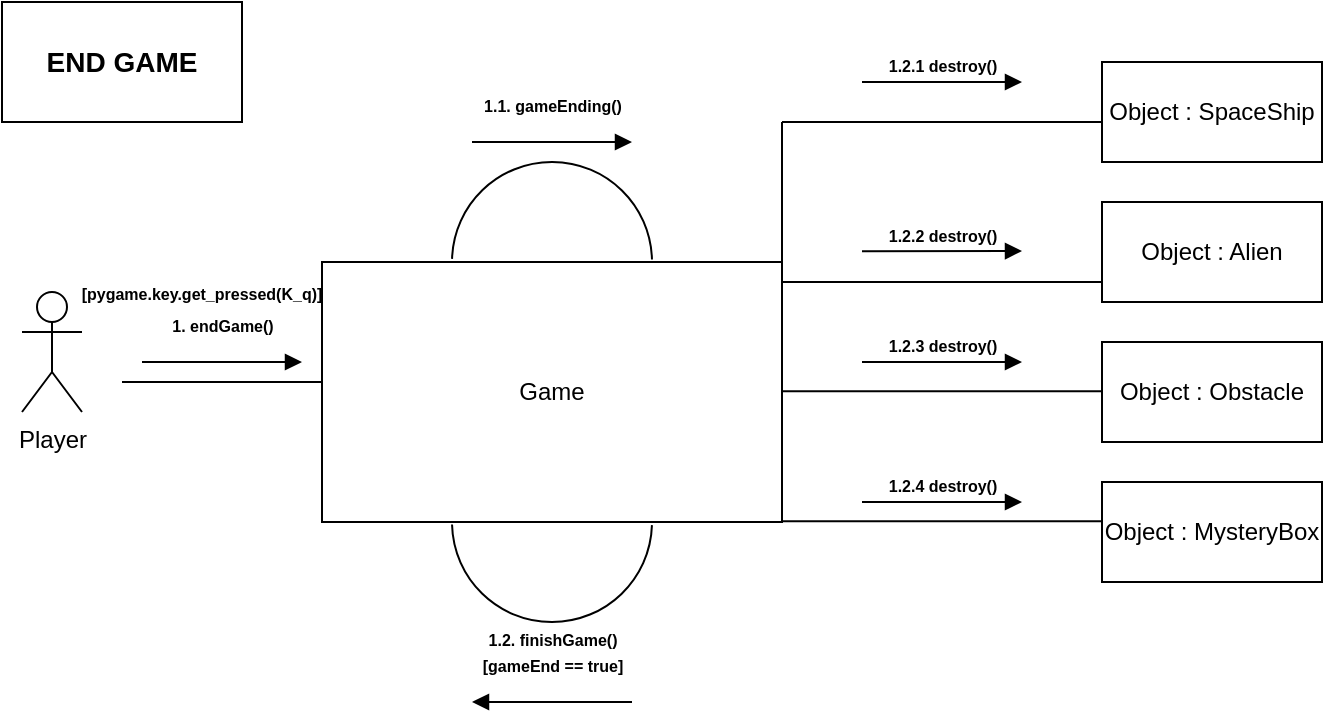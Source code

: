 <mxfile version="21.2.3" type="github">
  <diagram name="Sayfa -1" id="yzeuQwknsfPvk0DiW0Bi">
    <mxGraphModel dx="860" dy="322" grid="1" gridSize="10" guides="1" tooltips="1" connect="1" arrows="1" fold="1" page="1" pageScale="1" pageWidth="827" pageHeight="1169" math="0" shadow="0">
      <root>
        <mxCell id="0" />
        <mxCell id="1" parent="0" />
        <mxCell id="qikaXKINNhPwEgQ3y3wu-1" value="Player" style="shape=umlActor;verticalLabelPosition=bottom;verticalAlign=top;html=1;" vertex="1" parent="1">
          <mxGeometry x="20" y="155" width="30" height="60" as="geometry" />
        </mxCell>
        <mxCell id="qikaXKINNhPwEgQ3y3wu-4" value="Game" style="html=1;whiteSpace=wrap;" vertex="1" parent="1">
          <mxGeometry x="170" y="140" width="230" height="130" as="geometry" />
        </mxCell>
        <mxCell id="qikaXKINNhPwEgQ3y3wu-5" value="" style="verticalLabelPosition=bottom;verticalAlign=top;html=1;shape=mxgraph.basic.arc;startAngle=0.755;endAngle=0.246;" vertex="1" parent="1">
          <mxGeometry x="235" y="90" width="100" height="100" as="geometry" />
        </mxCell>
        <mxCell id="qikaXKINNhPwEgQ3y3wu-6" value="" style="verticalLabelPosition=bottom;verticalAlign=top;html=1;shape=mxgraph.basic.arc;startAngle=0.755;endAngle=0.246;direction=west;" vertex="1" parent="1">
          <mxGeometry x="235" y="220" width="100" height="100" as="geometry" />
        </mxCell>
        <mxCell id="qikaXKINNhPwEgQ3y3wu-7" value="" style="endArrow=none;html=1;edgeStyle=orthogonalEdgeStyle;rounded=0;" edge="1" parent="1">
          <mxGeometry relative="1" as="geometry">
            <mxPoint x="70" y="200" as="sourcePoint" />
            <mxPoint x="170" y="200" as="targetPoint" />
          </mxGeometry>
        </mxCell>
        <mxCell id="qikaXKINNhPwEgQ3y3wu-10" value="&lt;font style=&quot;font-size: 8px;&quot;&gt;&lt;b&gt;1. endGame()&lt;/b&gt;&lt;/font&gt;" style="html=1;verticalAlign=bottom;endArrow=block;edgeStyle=elbowEdgeStyle;elbow=vertical;curved=0;rounded=0;" edge="1" parent="1">
          <mxGeometry y="10" width="80" relative="1" as="geometry">
            <mxPoint x="80" y="190" as="sourcePoint" />
            <mxPoint x="160" y="190" as="targetPoint" />
            <mxPoint as="offset" />
          </mxGeometry>
        </mxCell>
        <mxCell id="qikaXKINNhPwEgQ3y3wu-11" value="Object : SpaceShip" style="html=1;whiteSpace=wrap;" vertex="1" parent="1">
          <mxGeometry x="560" y="40" width="110" height="50" as="geometry" />
        </mxCell>
        <mxCell id="qikaXKINNhPwEgQ3y3wu-12" value="Object : Alien" style="html=1;whiteSpace=wrap;" vertex="1" parent="1">
          <mxGeometry x="560" y="110" width="110" height="50" as="geometry" />
        </mxCell>
        <mxCell id="qikaXKINNhPwEgQ3y3wu-13" value="Object : Obstacle" style="html=1;whiteSpace=wrap;" vertex="1" parent="1">
          <mxGeometry x="560" y="180" width="110" height="50" as="geometry" />
        </mxCell>
        <mxCell id="qikaXKINNhPwEgQ3y3wu-14" value="Object : MysteryBox" style="html=1;whiteSpace=wrap;" vertex="1" parent="1">
          <mxGeometry x="560" y="250" width="110" height="50" as="geometry" />
        </mxCell>
        <mxCell id="qikaXKINNhPwEgQ3y3wu-15" value="&lt;font style=&quot;font-size: 8px;&quot;&gt;&lt;b&gt;1.1. gameEnding()&lt;/b&gt;&lt;/font&gt;" style="html=1;verticalAlign=bottom;endArrow=block;edgeStyle=elbowEdgeStyle;elbow=vertical;curved=0;rounded=0;" edge="1" parent="1">
          <mxGeometry y="10" width="80" relative="1" as="geometry">
            <mxPoint x="245" y="80" as="sourcePoint" />
            <mxPoint x="325" y="80" as="targetPoint" />
            <mxPoint as="offset" />
          </mxGeometry>
        </mxCell>
        <mxCell id="qikaXKINNhPwEgQ3y3wu-16" value="&lt;font style=&quot;font-size: 8px;&quot;&gt;&lt;b&gt;1.2. finishGame()&lt;br&gt;[gameEnd == true]&lt;/b&gt;&lt;/font&gt;" style="html=1;verticalAlign=bottom;endArrow=block;edgeStyle=elbowEdgeStyle;elbow=vertical;curved=0;rounded=0;" edge="1" parent="1">
          <mxGeometry y="-10" width="80" relative="1" as="geometry">
            <mxPoint x="325" y="360" as="sourcePoint" />
            <mxPoint x="245" y="360" as="targetPoint" />
            <mxPoint as="offset" />
          </mxGeometry>
        </mxCell>
        <mxCell id="qikaXKINNhPwEgQ3y3wu-17" value="" style="endArrow=none;html=1;edgeStyle=orthogonalEdgeStyle;rounded=0;" edge="1" parent="1">
          <mxGeometry relative="1" as="geometry">
            <mxPoint x="400" y="204.67" as="sourcePoint" />
            <mxPoint x="560" y="204.67" as="targetPoint" />
          </mxGeometry>
        </mxCell>
        <mxCell id="qikaXKINNhPwEgQ3y3wu-20" value="" style="endArrow=none;html=1;edgeStyle=orthogonalEdgeStyle;rounded=0;" edge="1" parent="1">
          <mxGeometry relative="1" as="geometry">
            <mxPoint x="400" y="150" as="sourcePoint" />
            <mxPoint x="560" y="150" as="targetPoint" />
          </mxGeometry>
        </mxCell>
        <mxCell id="qikaXKINNhPwEgQ3y3wu-21" value="" style="endArrow=none;html=1;edgeStyle=orthogonalEdgeStyle;rounded=0;" edge="1" parent="1">
          <mxGeometry relative="1" as="geometry">
            <mxPoint x="400" y="70" as="sourcePoint" />
            <mxPoint x="560" y="70.0" as="targetPoint" />
            <Array as="points">
              <mxPoint x="480" y="70" />
              <mxPoint x="480" y="70" />
            </Array>
          </mxGeometry>
        </mxCell>
        <mxCell id="qikaXKINNhPwEgQ3y3wu-22" value="" style="endArrow=none;html=1;edgeStyle=orthogonalEdgeStyle;rounded=0;exitX=1;exitY=0;exitDx=0;exitDy=0;" edge="1" parent="1" source="qikaXKINNhPwEgQ3y3wu-4">
          <mxGeometry relative="1" as="geometry">
            <mxPoint x="360" y="110.0" as="sourcePoint" />
            <mxPoint x="400" y="70" as="targetPoint" />
          </mxGeometry>
        </mxCell>
        <mxCell id="qikaXKINNhPwEgQ3y3wu-23" value="" style="endArrow=none;html=1;edgeStyle=orthogonalEdgeStyle;rounded=0;" edge="1" parent="1">
          <mxGeometry relative="1" as="geometry">
            <mxPoint x="400" y="269.67" as="sourcePoint" />
            <mxPoint x="560" y="269.67" as="targetPoint" />
          </mxGeometry>
        </mxCell>
        <mxCell id="qikaXKINNhPwEgQ3y3wu-24" value="&lt;font style=&quot;font-size: 8px;&quot;&gt;&lt;b&gt;1.2.1 destroy()&lt;/b&gt;&lt;/font&gt;" style="html=1;verticalAlign=bottom;endArrow=block;edgeStyle=elbowEdgeStyle;elbow=vertical;curved=0;rounded=0;" edge="1" parent="1">
          <mxGeometry width="80" relative="1" as="geometry">
            <mxPoint x="440" y="50" as="sourcePoint" />
            <mxPoint x="520" y="50" as="targetPoint" />
          </mxGeometry>
        </mxCell>
        <mxCell id="qikaXKINNhPwEgQ3y3wu-27" value="&lt;font style=&quot;font-size: 8px;&quot;&gt;&lt;b&gt;1.2.2 destroy()&lt;/b&gt;&lt;/font&gt;" style="html=1;verticalAlign=bottom;endArrow=block;edgeStyle=elbowEdgeStyle;elbow=vertical;curved=0;rounded=0;" edge="1" parent="1">
          <mxGeometry width="80" relative="1" as="geometry">
            <mxPoint x="440" y="134.67" as="sourcePoint" />
            <mxPoint x="520" y="134.67" as="targetPoint" />
          </mxGeometry>
        </mxCell>
        <mxCell id="qikaXKINNhPwEgQ3y3wu-28" value="&lt;font style=&quot;font-size: 8px;&quot;&gt;&lt;b&gt;1.2.3 destroy()&lt;/b&gt;&lt;/font&gt;" style="html=1;verticalAlign=bottom;endArrow=block;edgeStyle=elbowEdgeStyle;elbow=vertical;curved=0;rounded=0;" edge="1" parent="1">
          <mxGeometry width="80" relative="1" as="geometry">
            <mxPoint x="440" y="190" as="sourcePoint" />
            <mxPoint x="520" y="190" as="targetPoint" />
          </mxGeometry>
        </mxCell>
        <mxCell id="qikaXKINNhPwEgQ3y3wu-29" value="&lt;b&gt;&lt;font style=&quot;font-size: 8px;&quot;&gt;1.2.4 destroy()&lt;/font&gt;&lt;/b&gt;" style="html=1;verticalAlign=bottom;endArrow=block;edgeStyle=elbowEdgeStyle;elbow=vertical;curved=0;rounded=0;" edge="1" parent="1">
          <mxGeometry width="80" relative="1" as="geometry">
            <mxPoint x="440" y="260" as="sourcePoint" />
            <mxPoint x="520" y="260" as="targetPoint" />
          </mxGeometry>
        </mxCell>
        <mxCell id="qikaXKINNhPwEgQ3y3wu-30" value="&lt;font style=&quot;font-size: 8px;&quot;&gt;&lt;b&gt;[pygame.key.get_pressed(K_q)]&lt;/b&gt;&lt;/font&gt;" style="text;html=1;strokeColor=none;fillColor=none;align=center;verticalAlign=middle;whiteSpace=wrap;rounded=0;" vertex="1" parent="1">
          <mxGeometry x="80" y="140" width="60" height="30" as="geometry" />
        </mxCell>
        <mxCell id="qikaXKINNhPwEgQ3y3wu-31" value="&lt;font style=&quot;font-size: 14px;&quot;&gt;&lt;b&gt;END GAME&lt;/b&gt;&lt;/font&gt;" style="html=1;whiteSpace=wrap;" vertex="1" parent="1">
          <mxGeometry x="10" y="10" width="120" height="60" as="geometry" />
        </mxCell>
      </root>
    </mxGraphModel>
  </diagram>
</mxfile>
